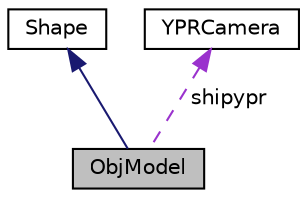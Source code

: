 digraph "ObjModel"
{
  edge [fontname="Helvetica",fontsize="10",labelfontname="Helvetica",labelfontsize="10"];
  node [fontname="Helvetica",fontsize="10",shape=record];
  Node2 [label="ObjModel",height=0.2,width=0.4,color="black", fillcolor="grey75", style="filled", fontcolor="black"];
  Node3 -> Node2 [dir="back",color="midnightblue",fontsize="10",style="solid",fontname="Helvetica"];
  Node3 [label="Shape",height=0.2,width=0.4,color="black", fillcolor="white", style="filled",URL="$class_shape.html",tooltip="The Shape class is the base class for the shapes we will be using in the scene. Shapes that will be u..."];
  Node4 -> Node2 [dir="back",color="darkorchid3",fontsize="10",style="dashed",label=" shipypr" ,fontname="Helvetica"];
  Node4 [label="YPRCamera",height=0.2,width=0.4,color="black", fillcolor="white", style="filled",URL="$class_y_p_r_camera.html",tooltip="Creates a Yaw-Pitch-Roll camera. "];
}
